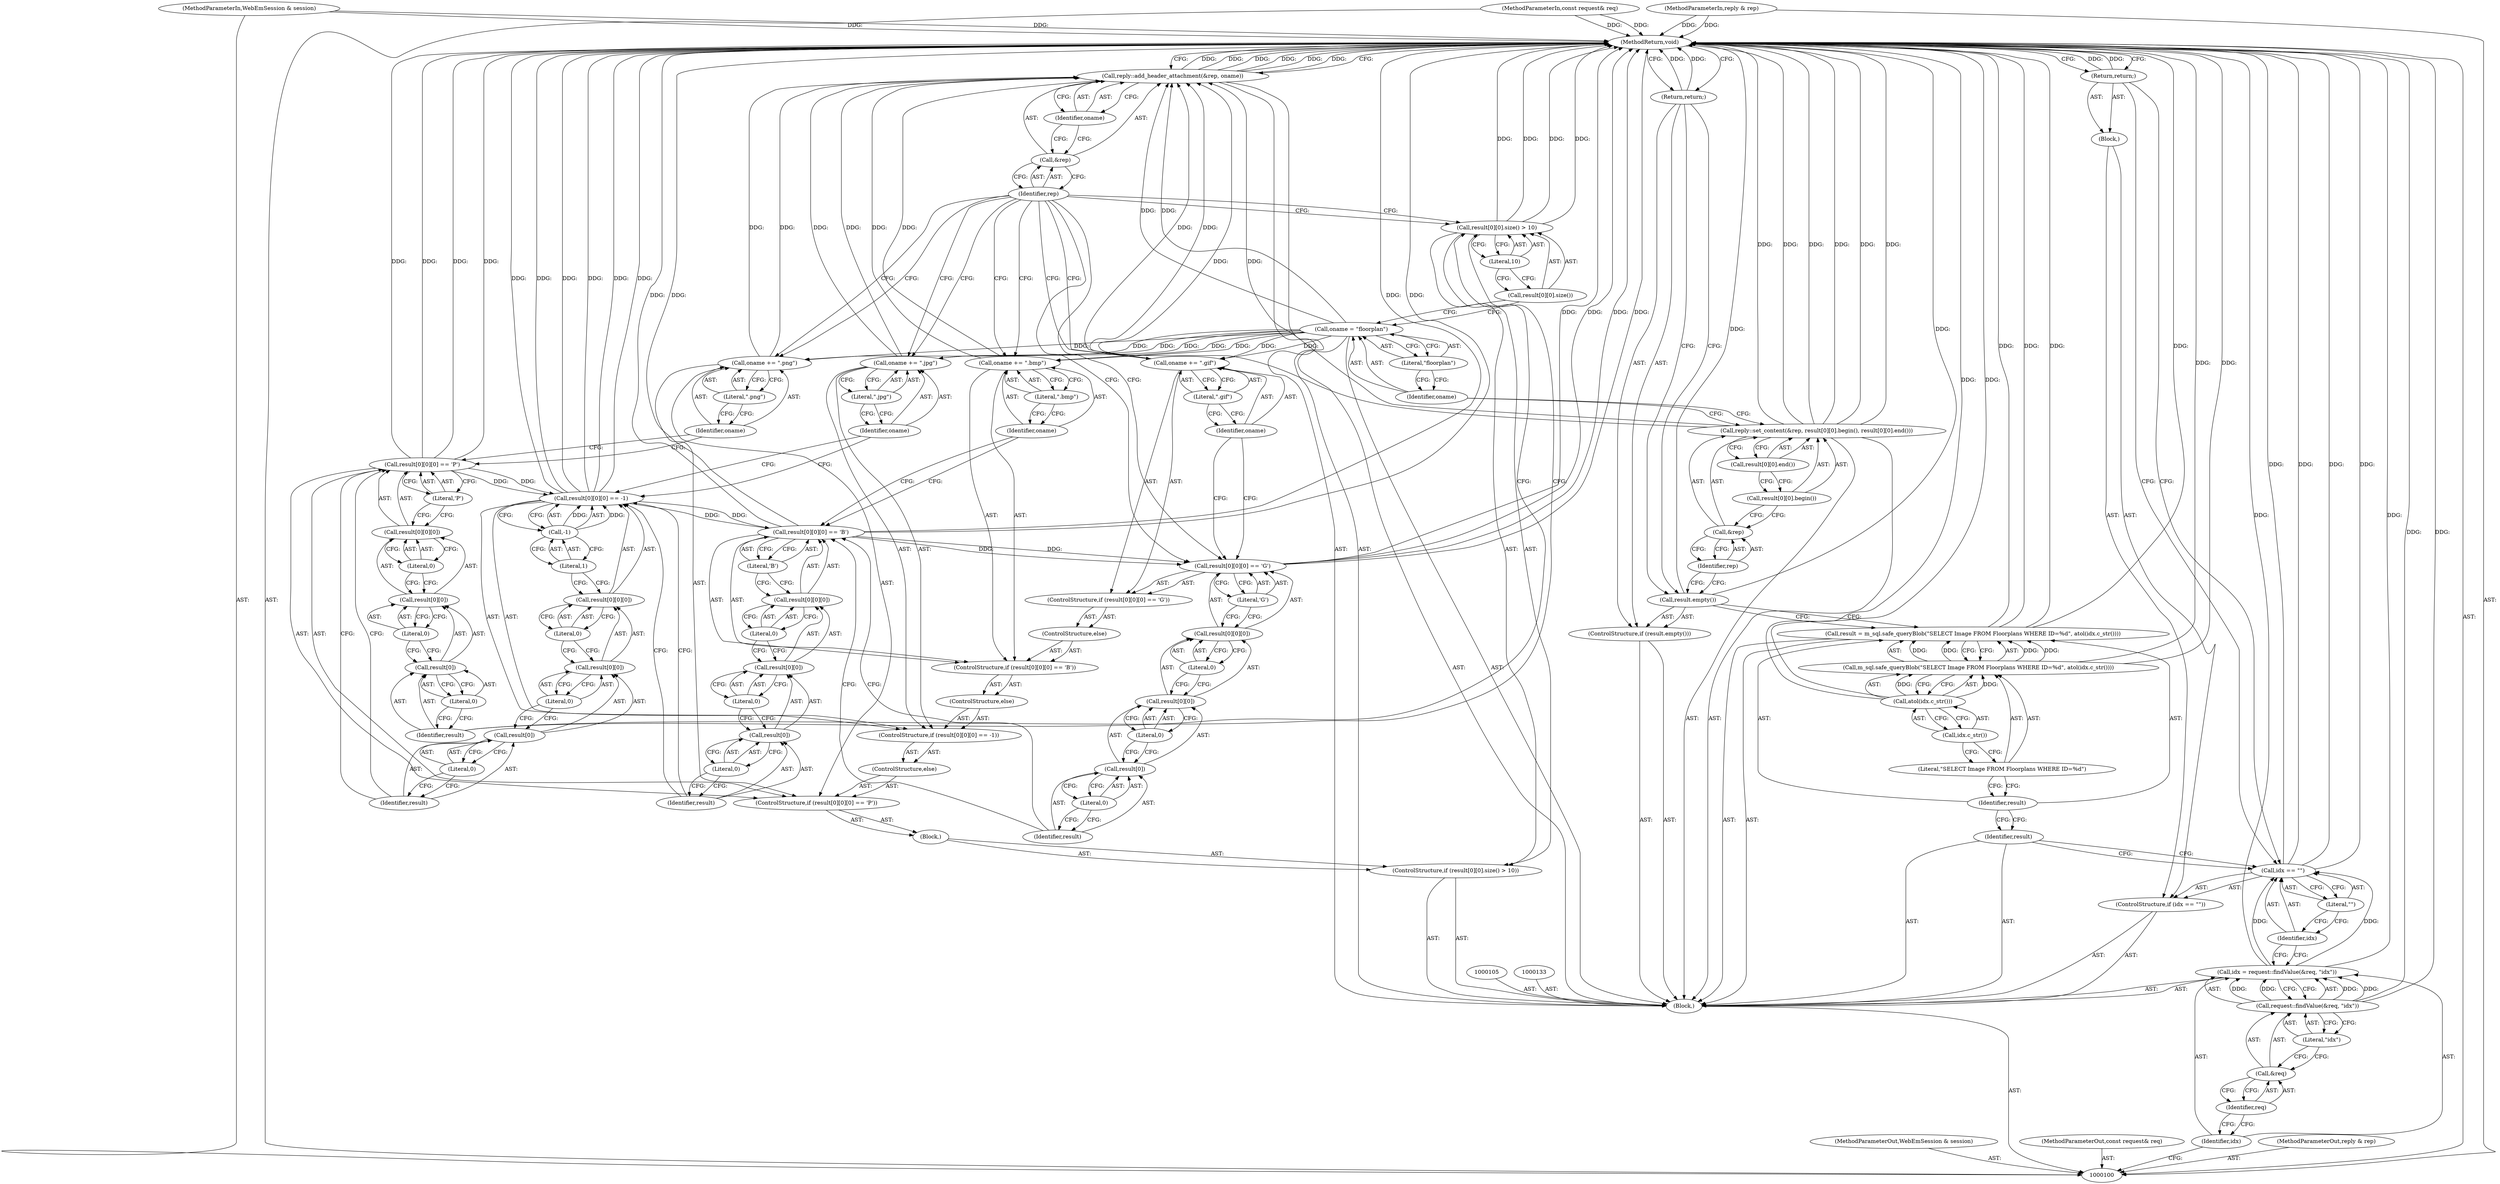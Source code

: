 digraph "0_domoticz_ee70db46f81afa582c96b887b73bcd2a86feda00" {
"1000202" [label="(MethodReturn,void)"];
"1000101" [label="(MethodParameterIn,WebEmSession & session)"];
"1000286" [label="(MethodParameterOut,WebEmSession & session)"];
"1000102" [label="(MethodParameterIn,const request& req)"];
"1000287" [label="(MethodParameterOut,const request& req)"];
"1000103" [label="(MethodParameterIn,reply & rep)"];
"1000288" [label="(MethodParameterOut,reply & rep)"];
"1000127" [label="(Return,return;)"];
"1000129" [label="(Call,&rep)"];
"1000130" [label="(Identifier,rep)"];
"1000131" [label="(Call,result[0][0].begin())"];
"1000128" [label="(Call,reply::set_content(&rep, result[0][0].begin(), result[0][0].end()))"];
"1000132" [label="(Call,result[0][0].end())"];
"1000134" [label="(Call,oname = \"floorplan\")"];
"1000135" [label="(Identifier,oname)"];
"1000136" [label="(Literal,\"floorplan\")"];
"1000140" [label="(Literal,10)"];
"1000137" [label="(ControlStructure,if (result[0][0].size() > 10))"];
"1000138" [label="(Call,result[0][0].size() > 10)"];
"1000139" [label="(Call,result[0][0].size())"];
"1000141" [label="(Block,)"];
"1000148" [label="(Literal,0)"];
"1000149" [label="(Literal,0)"];
"1000150" [label="(Literal,0)"];
"1000151" [label="(Literal,'P')"];
"1000142" [label="(ControlStructure,if (result[0][0][0] == 'P'))"];
"1000143" [label="(Call,result[0][0][0] == 'P')"];
"1000144" [label="(Call,result[0][0][0])"];
"1000145" [label="(Call,result[0][0])"];
"1000146" [label="(Call,result[0])"];
"1000147" [label="(Identifier,result)"];
"1000154" [label="(Literal,\".png\")"];
"1000152" [label="(Call,oname += \".png\")"];
"1000153" [label="(Identifier,oname)"];
"1000157" [label="(Call,result[0][0][0] == -1)"];
"1000158" [label="(Call,result[0][0][0])"];
"1000159" [label="(Call,result[0][0])"];
"1000160" [label="(Call,result[0])"];
"1000161" [label="(Identifier,result)"];
"1000162" [label="(Literal,0)"];
"1000163" [label="(Literal,0)"];
"1000164" [label="(Literal,0)"];
"1000165" [label="(Call,-1)"];
"1000166" [label="(Literal,1)"];
"1000155" [label="(ControlStructure,else)"];
"1000156" [label="(ControlStructure,if (result[0][0][0] == -1))"];
"1000169" [label="(Literal,\".jpg\")"];
"1000167" [label="(Call,oname += \".jpg\")"];
"1000168" [label="(Identifier,oname)"];
"1000172" [label="(Call,result[0][0][0] == 'B')"];
"1000173" [label="(Call,result[0][0][0])"];
"1000174" [label="(Call,result[0][0])"];
"1000175" [label="(Call,result[0])"];
"1000176" [label="(Identifier,result)"];
"1000177" [label="(Literal,0)"];
"1000178" [label="(Literal,0)"];
"1000179" [label="(Literal,0)"];
"1000180" [label="(Literal,'B')"];
"1000170" [label="(ControlStructure,else)"];
"1000171" [label="(ControlStructure,if (result[0][0][0] == 'B'))"];
"1000104" [label="(Block,)"];
"1000183" [label="(Literal,\".bmp\")"];
"1000181" [label="(Call,oname += \".bmp\")"];
"1000182" [label="(Identifier,oname)"];
"1000186" [label="(Call,result[0][0][0] == 'G')"];
"1000187" [label="(Call,result[0][0][0])"];
"1000188" [label="(Call,result[0][0])"];
"1000189" [label="(Call,result[0])"];
"1000190" [label="(Identifier,result)"];
"1000191" [label="(Literal,0)"];
"1000192" [label="(Literal,0)"];
"1000193" [label="(Literal,0)"];
"1000194" [label="(Literal,'G')"];
"1000184" [label="(ControlStructure,else)"];
"1000185" [label="(ControlStructure,if (result[0][0][0] == 'G'))"];
"1000197" [label="(Literal,\".gif\")"];
"1000195" [label="(Call,oname += \".gif\")"];
"1000196" [label="(Identifier,oname)"];
"1000198" [label="(Call,reply::add_header_attachment(&rep, oname))"];
"1000199" [label="(Call,&rep)"];
"1000200" [label="(Identifier,rep)"];
"1000201" [label="(Identifier,oname)"];
"1000106" [label="(Call,idx = request::findValue(&req, \"idx\"))"];
"1000107" [label="(Identifier,idx)"];
"1000108" [label="(Call,request::findValue(&req, \"idx\"))"];
"1000109" [label="(Call,&req)"];
"1000110" [label="(Identifier,req)"];
"1000111" [label="(Literal,\"idx\")"];
"1000115" [label="(Literal,\"\")"];
"1000116" [label="(Block,)"];
"1000112" [label="(ControlStructure,if (idx == \"\"))"];
"1000113" [label="(Call,idx == \"\")"];
"1000114" [label="(Identifier,idx)"];
"1000117" [label="(Return,return;)"];
"1000118" [label="(Identifier,result)"];
"1000121" [label="(Call,m_sql.safe_queryBlob(\"SELECT Image FROM Floorplans WHERE ID=%d\", atol(idx.c_str())))"];
"1000119" [label="(Call,result = m_sql.safe_queryBlob(\"SELECT Image FROM Floorplans WHERE ID=%d\", atol(idx.c_str())))"];
"1000120" [label="(Identifier,result)"];
"1000122" [label="(Literal,\"SELECT Image FROM Floorplans WHERE ID=%d\")"];
"1000123" [label="(Call,atol(idx.c_str()))"];
"1000124" [label="(Call,idx.c_str())"];
"1000125" [label="(ControlStructure,if (result.empty()))"];
"1000126" [label="(Call,result.empty())"];
"1000202" -> "1000100"  [label="AST: "];
"1000202" -> "1000117"  [label="CFG: "];
"1000202" -> "1000127"  [label="CFG: "];
"1000202" -> "1000198"  [label="CFG: "];
"1000127" -> "1000202"  [label="DDG: "];
"1000198" -> "1000202"  [label="DDG: "];
"1000198" -> "1000202"  [label="DDG: "];
"1000198" -> "1000202"  [label="DDG: "];
"1000106" -> "1000202"  [label="DDG: "];
"1000157" -> "1000202"  [label="DDG: "];
"1000157" -> "1000202"  [label="DDG: "];
"1000157" -> "1000202"  [label="DDG: "];
"1000113" -> "1000202"  [label="DDG: "];
"1000113" -> "1000202"  [label="DDG: "];
"1000119" -> "1000202"  [label="DDG: "];
"1000119" -> "1000202"  [label="DDG: "];
"1000102" -> "1000202"  [label="DDG: "];
"1000143" -> "1000202"  [label="DDG: "];
"1000143" -> "1000202"  [label="DDG: "];
"1000186" -> "1000202"  [label="DDG: "];
"1000186" -> "1000202"  [label="DDG: "];
"1000126" -> "1000202"  [label="DDG: "];
"1000172" -> "1000202"  [label="DDG: "];
"1000172" -> "1000202"  [label="DDG: "];
"1000121" -> "1000202"  [label="DDG: "];
"1000128" -> "1000202"  [label="DDG: "];
"1000128" -> "1000202"  [label="DDG: "];
"1000128" -> "1000202"  [label="DDG: "];
"1000138" -> "1000202"  [label="DDG: "];
"1000138" -> "1000202"  [label="DDG: "];
"1000103" -> "1000202"  [label="DDG: "];
"1000101" -> "1000202"  [label="DDG: "];
"1000108" -> "1000202"  [label="DDG: "];
"1000123" -> "1000202"  [label="DDG: "];
"1000117" -> "1000202"  [label="DDG: "];
"1000101" -> "1000100"  [label="AST: "];
"1000101" -> "1000202"  [label="DDG: "];
"1000286" -> "1000100"  [label="AST: "];
"1000102" -> "1000100"  [label="AST: "];
"1000102" -> "1000202"  [label="DDG: "];
"1000287" -> "1000100"  [label="AST: "];
"1000103" -> "1000100"  [label="AST: "];
"1000103" -> "1000202"  [label="DDG: "];
"1000288" -> "1000100"  [label="AST: "];
"1000127" -> "1000125"  [label="AST: "];
"1000127" -> "1000126"  [label="CFG: "];
"1000202" -> "1000127"  [label="CFG: "];
"1000127" -> "1000202"  [label="DDG: "];
"1000129" -> "1000128"  [label="AST: "];
"1000129" -> "1000130"  [label="CFG: "];
"1000130" -> "1000129"  [label="AST: "];
"1000131" -> "1000129"  [label="CFG: "];
"1000130" -> "1000129"  [label="AST: "];
"1000130" -> "1000126"  [label="CFG: "];
"1000129" -> "1000130"  [label="CFG: "];
"1000131" -> "1000128"  [label="AST: "];
"1000131" -> "1000129"  [label="CFG: "];
"1000132" -> "1000131"  [label="CFG: "];
"1000128" -> "1000104"  [label="AST: "];
"1000128" -> "1000132"  [label="CFG: "];
"1000129" -> "1000128"  [label="AST: "];
"1000131" -> "1000128"  [label="AST: "];
"1000132" -> "1000128"  [label="AST: "];
"1000135" -> "1000128"  [label="CFG: "];
"1000128" -> "1000202"  [label="DDG: "];
"1000128" -> "1000202"  [label="DDG: "];
"1000128" -> "1000202"  [label="DDG: "];
"1000128" -> "1000198"  [label="DDG: "];
"1000132" -> "1000128"  [label="AST: "];
"1000132" -> "1000131"  [label="CFG: "];
"1000128" -> "1000132"  [label="CFG: "];
"1000134" -> "1000104"  [label="AST: "];
"1000134" -> "1000136"  [label="CFG: "];
"1000135" -> "1000134"  [label="AST: "];
"1000136" -> "1000134"  [label="AST: "];
"1000139" -> "1000134"  [label="CFG: "];
"1000134" -> "1000152"  [label="DDG: "];
"1000134" -> "1000167"  [label="DDG: "];
"1000134" -> "1000181"  [label="DDG: "];
"1000134" -> "1000195"  [label="DDG: "];
"1000134" -> "1000198"  [label="DDG: "];
"1000135" -> "1000134"  [label="AST: "];
"1000135" -> "1000128"  [label="CFG: "];
"1000136" -> "1000135"  [label="CFG: "];
"1000136" -> "1000134"  [label="AST: "];
"1000136" -> "1000135"  [label="CFG: "];
"1000134" -> "1000136"  [label="CFG: "];
"1000140" -> "1000138"  [label="AST: "];
"1000140" -> "1000139"  [label="CFG: "];
"1000138" -> "1000140"  [label="CFG: "];
"1000137" -> "1000104"  [label="AST: "];
"1000138" -> "1000137"  [label="AST: "];
"1000141" -> "1000137"  [label="AST: "];
"1000138" -> "1000137"  [label="AST: "];
"1000138" -> "1000140"  [label="CFG: "];
"1000139" -> "1000138"  [label="AST: "];
"1000140" -> "1000138"  [label="AST: "];
"1000147" -> "1000138"  [label="CFG: "];
"1000200" -> "1000138"  [label="CFG: "];
"1000138" -> "1000202"  [label="DDG: "];
"1000138" -> "1000202"  [label="DDG: "];
"1000139" -> "1000138"  [label="AST: "];
"1000139" -> "1000134"  [label="CFG: "];
"1000140" -> "1000139"  [label="CFG: "];
"1000141" -> "1000137"  [label="AST: "];
"1000142" -> "1000141"  [label="AST: "];
"1000148" -> "1000146"  [label="AST: "];
"1000148" -> "1000147"  [label="CFG: "];
"1000146" -> "1000148"  [label="CFG: "];
"1000149" -> "1000145"  [label="AST: "];
"1000149" -> "1000146"  [label="CFG: "];
"1000145" -> "1000149"  [label="CFG: "];
"1000150" -> "1000144"  [label="AST: "];
"1000150" -> "1000145"  [label="CFG: "];
"1000144" -> "1000150"  [label="CFG: "];
"1000151" -> "1000143"  [label="AST: "];
"1000151" -> "1000144"  [label="CFG: "];
"1000143" -> "1000151"  [label="CFG: "];
"1000142" -> "1000141"  [label="AST: "];
"1000143" -> "1000142"  [label="AST: "];
"1000152" -> "1000142"  [label="AST: "];
"1000155" -> "1000142"  [label="AST: "];
"1000143" -> "1000142"  [label="AST: "];
"1000143" -> "1000151"  [label="CFG: "];
"1000144" -> "1000143"  [label="AST: "];
"1000151" -> "1000143"  [label="AST: "];
"1000153" -> "1000143"  [label="CFG: "];
"1000161" -> "1000143"  [label="CFG: "];
"1000143" -> "1000202"  [label="DDG: "];
"1000143" -> "1000202"  [label="DDG: "];
"1000143" -> "1000157"  [label="DDG: "];
"1000144" -> "1000143"  [label="AST: "];
"1000144" -> "1000150"  [label="CFG: "];
"1000145" -> "1000144"  [label="AST: "];
"1000150" -> "1000144"  [label="AST: "];
"1000151" -> "1000144"  [label="CFG: "];
"1000145" -> "1000144"  [label="AST: "];
"1000145" -> "1000149"  [label="CFG: "];
"1000146" -> "1000145"  [label="AST: "];
"1000149" -> "1000145"  [label="AST: "];
"1000150" -> "1000145"  [label="CFG: "];
"1000146" -> "1000145"  [label="AST: "];
"1000146" -> "1000148"  [label="CFG: "];
"1000147" -> "1000146"  [label="AST: "];
"1000148" -> "1000146"  [label="AST: "];
"1000149" -> "1000146"  [label="CFG: "];
"1000147" -> "1000146"  [label="AST: "];
"1000147" -> "1000138"  [label="CFG: "];
"1000148" -> "1000147"  [label="CFG: "];
"1000154" -> "1000152"  [label="AST: "];
"1000154" -> "1000153"  [label="CFG: "];
"1000152" -> "1000154"  [label="CFG: "];
"1000152" -> "1000142"  [label="AST: "];
"1000152" -> "1000154"  [label="CFG: "];
"1000153" -> "1000152"  [label="AST: "];
"1000154" -> "1000152"  [label="AST: "];
"1000200" -> "1000152"  [label="CFG: "];
"1000134" -> "1000152"  [label="DDG: "];
"1000152" -> "1000198"  [label="DDG: "];
"1000153" -> "1000152"  [label="AST: "];
"1000153" -> "1000143"  [label="CFG: "];
"1000154" -> "1000153"  [label="CFG: "];
"1000157" -> "1000156"  [label="AST: "];
"1000157" -> "1000165"  [label="CFG: "];
"1000158" -> "1000157"  [label="AST: "];
"1000165" -> "1000157"  [label="AST: "];
"1000168" -> "1000157"  [label="CFG: "];
"1000176" -> "1000157"  [label="CFG: "];
"1000157" -> "1000202"  [label="DDG: "];
"1000157" -> "1000202"  [label="DDG: "];
"1000157" -> "1000202"  [label="DDG: "];
"1000143" -> "1000157"  [label="DDG: "];
"1000165" -> "1000157"  [label="DDG: "];
"1000157" -> "1000172"  [label="DDG: "];
"1000158" -> "1000157"  [label="AST: "];
"1000158" -> "1000164"  [label="CFG: "];
"1000159" -> "1000158"  [label="AST: "];
"1000164" -> "1000158"  [label="AST: "];
"1000166" -> "1000158"  [label="CFG: "];
"1000159" -> "1000158"  [label="AST: "];
"1000159" -> "1000163"  [label="CFG: "];
"1000160" -> "1000159"  [label="AST: "];
"1000163" -> "1000159"  [label="AST: "];
"1000164" -> "1000159"  [label="CFG: "];
"1000160" -> "1000159"  [label="AST: "];
"1000160" -> "1000162"  [label="CFG: "];
"1000161" -> "1000160"  [label="AST: "];
"1000162" -> "1000160"  [label="AST: "];
"1000163" -> "1000160"  [label="CFG: "];
"1000161" -> "1000160"  [label="AST: "];
"1000161" -> "1000143"  [label="CFG: "];
"1000162" -> "1000161"  [label="CFG: "];
"1000162" -> "1000160"  [label="AST: "];
"1000162" -> "1000161"  [label="CFG: "];
"1000160" -> "1000162"  [label="CFG: "];
"1000163" -> "1000159"  [label="AST: "];
"1000163" -> "1000160"  [label="CFG: "];
"1000159" -> "1000163"  [label="CFG: "];
"1000164" -> "1000158"  [label="AST: "];
"1000164" -> "1000159"  [label="CFG: "];
"1000158" -> "1000164"  [label="CFG: "];
"1000165" -> "1000157"  [label="AST: "];
"1000165" -> "1000166"  [label="CFG: "];
"1000166" -> "1000165"  [label="AST: "];
"1000157" -> "1000165"  [label="CFG: "];
"1000165" -> "1000157"  [label="DDG: "];
"1000166" -> "1000165"  [label="AST: "];
"1000166" -> "1000158"  [label="CFG: "];
"1000165" -> "1000166"  [label="CFG: "];
"1000155" -> "1000142"  [label="AST: "];
"1000156" -> "1000155"  [label="AST: "];
"1000156" -> "1000155"  [label="AST: "];
"1000157" -> "1000156"  [label="AST: "];
"1000167" -> "1000156"  [label="AST: "];
"1000170" -> "1000156"  [label="AST: "];
"1000169" -> "1000167"  [label="AST: "];
"1000169" -> "1000168"  [label="CFG: "];
"1000167" -> "1000169"  [label="CFG: "];
"1000167" -> "1000156"  [label="AST: "];
"1000167" -> "1000169"  [label="CFG: "];
"1000168" -> "1000167"  [label="AST: "];
"1000169" -> "1000167"  [label="AST: "];
"1000200" -> "1000167"  [label="CFG: "];
"1000134" -> "1000167"  [label="DDG: "];
"1000167" -> "1000198"  [label="DDG: "];
"1000168" -> "1000167"  [label="AST: "];
"1000168" -> "1000157"  [label="CFG: "];
"1000169" -> "1000168"  [label="CFG: "];
"1000172" -> "1000171"  [label="AST: "];
"1000172" -> "1000180"  [label="CFG: "];
"1000173" -> "1000172"  [label="AST: "];
"1000180" -> "1000172"  [label="AST: "];
"1000182" -> "1000172"  [label="CFG: "];
"1000190" -> "1000172"  [label="CFG: "];
"1000172" -> "1000202"  [label="DDG: "];
"1000172" -> "1000202"  [label="DDG: "];
"1000157" -> "1000172"  [label="DDG: "];
"1000172" -> "1000186"  [label="DDG: "];
"1000173" -> "1000172"  [label="AST: "];
"1000173" -> "1000179"  [label="CFG: "];
"1000174" -> "1000173"  [label="AST: "];
"1000179" -> "1000173"  [label="AST: "];
"1000180" -> "1000173"  [label="CFG: "];
"1000174" -> "1000173"  [label="AST: "];
"1000174" -> "1000178"  [label="CFG: "];
"1000175" -> "1000174"  [label="AST: "];
"1000178" -> "1000174"  [label="AST: "];
"1000179" -> "1000174"  [label="CFG: "];
"1000175" -> "1000174"  [label="AST: "];
"1000175" -> "1000177"  [label="CFG: "];
"1000176" -> "1000175"  [label="AST: "];
"1000177" -> "1000175"  [label="AST: "];
"1000178" -> "1000175"  [label="CFG: "];
"1000176" -> "1000175"  [label="AST: "];
"1000176" -> "1000157"  [label="CFG: "];
"1000177" -> "1000176"  [label="CFG: "];
"1000177" -> "1000175"  [label="AST: "];
"1000177" -> "1000176"  [label="CFG: "];
"1000175" -> "1000177"  [label="CFG: "];
"1000178" -> "1000174"  [label="AST: "];
"1000178" -> "1000175"  [label="CFG: "];
"1000174" -> "1000178"  [label="CFG: "];
"1000179" -> "1000173"  [label="AST: "];
"1000179" -> "1000174"  [label="CFG: "];
"1000173" -> "1000179"  [label="CFG: "];
"1000180" -> "1000172"  [label="AST: "];
"1000180" -> "1000173"  [label="CFG: "];
"1000172" -> "1000180"  [label="CFG: "];
"1000170" -> "1000156"  [label="AST: "];
"1000171" -> "1000170"  [label="AST: "];
"1000171" -> "1000170"  [label="AST: "];
"1000172" -> "1000171"  [label="AST: "];
"1000181" -> "1000171"  [label="AST: "];
"1000184" -> "1000171"  [label="AST: "];
"1000104" -> "1000100"  [label="AST: "];
"1000105" -> "1000104"  [label="AST: "];
"1000106" -> "1000104"  [label="AST: "];
"1000112" -> "1000104"  [label="AST: "];
"1000118" -> "1000104"  [label="AST: "];
"1000119" -> "1000104"  [label="AST: "];
"1000125" -> "1000104"  [label="AST: "];
"1000128" -> "1000104"  [label="AST: "];
"1000133" -> "1000104"  [label="AST: "];
"1000134" -> "1000104"  [label="AST: "];
"1000137" -> "1000104"  [label="AST: "];
"1000198" -> "1000104"  [label="AST: "];
"1000183" -> "1000181"  [label="AST: "];
"1000183" -> "1000182"  [label="CFG: "];
"1000181" -> "1000183"  [label="CFG: "];
"1000181" -> "1000171"  [label="AST: "];
"1000181" -> "1000183"  [label="CFG: "];
"1000182" -> "1000181"  [label="AST: "];
"1000183" -> "1000181"  [label="AST: "];
"1000200" -> "1000181"  [label="CFG: "];
"1000134" -> "1000181"  [label="DDG: "];
"1000181" -> "1000198"  [label="DDG: "];
"1000182" -> "1000181"  [label="AST: "];
"1000182" -> "1000172"  [label="CFG: "];
"1000183" -> "1000182"  [label="CFG: "];
"1000186" -> "1000185"  [label="AST: "];
"1000186" -> "1000194"  [label="CFG: "];
"1000187" -> "1000186"  [label="AST: "];
"1000194" -> "1000186"  [label="AST: "];
"1000196" -> "1000186"  [label="CFG: "];
"1000200" -> "1000186"  [label="CFG: "];
"1000186" -> "1000202"  [label="DDG: "];
"1000186" -> "1000202"  [label="DDG: "];
"1000172" -> "1000186"  [label="DDG: "];
"1000187" -> "1000186"  [label="AST: "];
"1000187" -> "1000193"  [label="CFG: "];
"1000188" -> "1000187"  [label="AST: "];
"1000193" -> "1000187"  [label="AST: "];
"1000194" -> "1000187"  [label="CFG: "];
"1000188" -> "1000187"  [label="AST: "];
"1000188" -> "1000192"  [label="CFG: "];
"1000189" -> "1000188"  [label="AST: "];
"1000192" -> "1000188"  [label="AST: "];
"1000193" -> "1000188"  [label="CFG: "];
"1000189" -> "1000188"  [label="AST: "];
"1000189" -> "1000191"  [label="CFG: "];
"1000190" -> "1000189"  [label="AST: "];
"1000191" -> "1000189"  [label="AST: "];
"1000192" -> "1000189"  [label="CFG: "];
"1000190" -> "1000189"  [label="AST: "];
"1000190" -> "1000172"  [label="CFG: "];
"1000191" -> "1000190"  [label="CFG: "];
"1000191" -> "1000189"  [label="AST: "];
"1000191" -> "1000190"  [label="CFG: "];
"1000189" -> "1000191"  [label="CFG: "];
"1000192" -> "1000188"  [label="AST: "];
"1000192" -> "1000189"  [label="CFG: "];
"1000188" -> "1000192"  [label="CFG: "];
"1000193" -> "1000187"  [label="AST: "];
"1000193" -> "1000188"  [label="CFG: "];
"1000187" -> "1000193"  [label="CFG: "];
"1000194" -> "1000186"  [label="AST: "];
"1000194" -> "1000187"  [label="CFG: "];
"1000186" -> "1000194"  [label="CFG: "];
"1000184" -> "1000171"  [label="AST: "];
"1000185" -> "1000184"  [label="AST: "];
"1000185" -> "1000184"  [label="AST: "];
"1000186" -> "1000185"  [label="AST: "];
"1000195" -> "1000185"  [label="AST: "];
"1000197" -> "1000195"  [label="AST: "];
"1000197" -> "1000196"  [label="CFG: "];
"1000195" -> "1000197"  [label="CFG: "];
"1000195" -> "1000185"  [label="AST: "];
"1000195" -> "1000197"  [label="CFG: "];
"1000196" -> "1000195"  [label="AST: "];
"1000197" -> "1000195"  [label="AST: "];
"1000200" -> "1000195"  [label="CFG: "];
"1000134" -> "1000195"  [label="DDG: "];
"1000195" -> "1000198"  [label="DDG: "];
"1000196" -> "1000195"  [label="AST: "];
"1000196" -> "1000186"  [label="CFG: "];
"1000197" -> "1000196"  [label="CFG: "];
"1000198" -> "1000104"  [label="AST: "];
"1000198" -> "1000201"  [label="CFG: "];
"1000199" -> "1000198"  [label="AST: "];
"1000201" -> "1000198"  [label="AST: "];
"1000202" -> "1000198"  [label="CFG: "];
"1000198" -> "1000202"  [label="DDG: "];
"1000198" -> "1000202"  [label="DDG: "];
"1000198" -> "1000202"  [label="DDG: "];
"1000128" -> "1000198"  [label="DDG: "];
"1000181" -> "1000198"  [label="DDG: "];
"1000167" -> "1000198"  [label="DDG: "];
"1000152" -> "1000198"  [label="DDG: "];
"1000134" -> "1000198"  [label="DDG: "];
"1000195" -> "1000198"  [label="DDG: "];
"1000199" -> "1000198"  [label="AST: "];
"1000199" -> "1000200"  [label="CFG: "];
"1000200" -> "1000199"  [label="AST: "];
"1000201" -> "1000199"  [label="CFG: "];
"1000200" -> "1000199"  [label="AST: "];
"1000200" -> "1000152"  [label="CFG: "];
"1000200" -> "1000167"  [label="CFG: "];
"1000200" -> "1000181"  [label="CFG: "];
"1000200" -> "1000195"  [label="CFG: "];
"1000200" -> "1000186"  [label="CFG: "];
"1000200" -> "1000138"  [label="CFG: "];
"1000199" -> "1000200"  [label="CFG: "];
"1000201" -> "1000198"  [label="AST: "];
"1000201" -> "1000199"  [label="CFG: "];
"1000198" -> "1000201"  [label="CFG: "];
"1000106" -> "1000104"  [label="AST: "];
"1000106" -> "1000108"  [label="CFG: "];
"1000107" -> "1000106"  [label="AST: "];
"1000108" -> "1000106"  [label="AST: "];
"1000114" -> "1000106"  [label="CFG: "];
"1000106" -> "1000202"  [label="DDG: "];
"1000108" -> "1000106"  [label="DDG: "];
"1000108" -> "1000106"  [label="DDG: "];
"1000106" -> "1000113"  [label="DDG: "];
"1000107" -> "1000106"  [label="AST: "];
"1000107" -> "1000100"  [label="CFG: "];
"1000110" -> "1000107"  [label="CFG: "];
"1000108" -> "1000106"  [label="AST: "];
"1000108" -> "1000111"  [label="CFG: "];
"1000109" -> "1000108"  [label="AST: "];
"1000111" -> "1000108"  [label="AST: "];
"1000106" -> "1000108"  [label="CFG: "];
"1000108" -> "1000202"  [label="DDG: "];
"1000108" -> "1000106"  [label="DDG: "];
"1000108" -> "1000106"  [label="DDG: "];
"1000109" -> "1000108"  [label="AST: "];
"1000109" -> "1000110"  [label="CFG: "];
"1000110" -> "1000109"  [label="AST: "];
"1000111" -> "1000109"  [label="CFG: "];
"1000110" -> "1000109"  [label="AST: "];
"1000110" -> "1000107"  [label="CFG: "];
"1000109" -> "1000110"  [label="CFG: "];
"1000111" -> "1000108"  [label="AST: "];
"1000111" -> "1000109"  [label="CFG: "];
"1000108" -> "1000111"  [label="CFG: "];
"1000115" -> "1000113"  [label="AST: "];
"1000115" -> "1000114"  [label="CFG: "];
"1000113" -> "1000115"  [label="CFG: "];
"1000116" -> "1000112"  [label="AST: "];
"1000117" -> "1000116"  [label="AST: "];
"1000112" -> "1000104"  [label="AST: "];
"1000113" -> "1000112"  [label="AST: "];
"1000116" -> "1000112"  [label="AST: "];
"1000113" -> "1000112"  [label="AST: "];
"1000113" -> "1000115"  [label="CFG: "];
"1000114" -> "1000113"  [label="AST: "];
"1000115" -> "1000113"  [label="AST: "];
"1000117" -> "1000113"  [label="CFG: "];
"1000118" -> "1000113"  [label="CFG: "];
"1000113" -> "1000202"  [label="DDG: "];
"1000113" -> "1000202"  [label="DDG: "];
"1000106" -> "1000113"  [label="DDG: "];
"1000114" -> "1000113"  [label="AST: "];
"1000114" -> "1000106"  [label="CFG: "];
"1000115" -> "1000114"  [label="CFG: "];
"1000117" -> "1000116"  [label="AST: "];
"1000117" -> "1000113"  [label="CFG: "];
"1000202" -> "1000117"  [label="CFG: "];
"1000117" -> "1000202"  [label="DDG: "];
"1000118" -> "1000104"  [label="AST: "];
"1000118" -> "1000113"  [label="CFG: "];
"1000120" -> "1000118"  [label="CFG: "];
"1000121" -> "1000119"  [label="AST: "];
"1000121" -> "1000123"  [label="CFG: "];
"1000122" -> "1000121"  [label="AST: "];
"1000123" -> "1000121"  [label="AST: "];
"1000119" -> "1000121"  [label="CFG: "];
"1000121" -> "1000202"  [label="DDG: "];
"1000121" -> "1000119"  [label="DDG: "];
"1000121" -> "1000119"  [label="DDG: "];
"1000123" -> "1000121"  [label="DDG: "];
"1000119" -> "1000104"  [label="AST: "];
"1000119" -> "1000121"  [label="CFG: "];
"1000120" -> "1000119"  [label="AST: "];
"1000121" -> "1000119"  [label="AST: "];
"1000126" -> "1000119"  [label="CFG: "];
"1000119" -> "1000202"  [label="DDG: "];
"1000119" -> "1000202"  [label="DDG: "];
"1000121" -> "1000119"  [label="DDG: "];
"1000121" -> "1000119"  [label="DDG: "];
"1000120" -> "1000119"  [label="AST: "];
"1000120" -> "1000118"  [label="CFG: "];
"1000122" -> "1000120"  [label="CFG: "];
"1000122" -> "1000121"  [label="AST: "];
"1000122" -> "1000120"  [label="CFG: "];
"1000124" -> "1000122"  [label="CFG: "];
"1000123" -> "1000121"  [label="AST: "];
"1000123" -> "1000124"  [label="CFG: "];
"1000124" -> "1000123"  [label="AST: "];
"1000121" -> "1000123"  [label="CFG: "];
"1000123" -> "1000202"  [label="DDG: "];
"1000123" -> "1000121"  [label="DDG: "];
"1000124" -> "1000123"  [label="AST: "];
"1000124" -> "1000122"  [label="CFG: "];
"1000123" -> "1000124"  [label="CFG: "];
"1000125" -> "1000104"  [label="AST: "];
"1000126" -> "1000125"  [label="AST: "];
"1000127" -> "1000125"  [label="AST: "];
"1000126" -> "1000125"  [label="AST: "];
"1000126" -> "1000119"  [label="CFG: "];
"1000127" -> "1000126"  [label="CFG: "];
"1000130" -> "1000126"  [label="CFG: "];
"1000126" -> "1000202"  [label="DDG: "];
}
